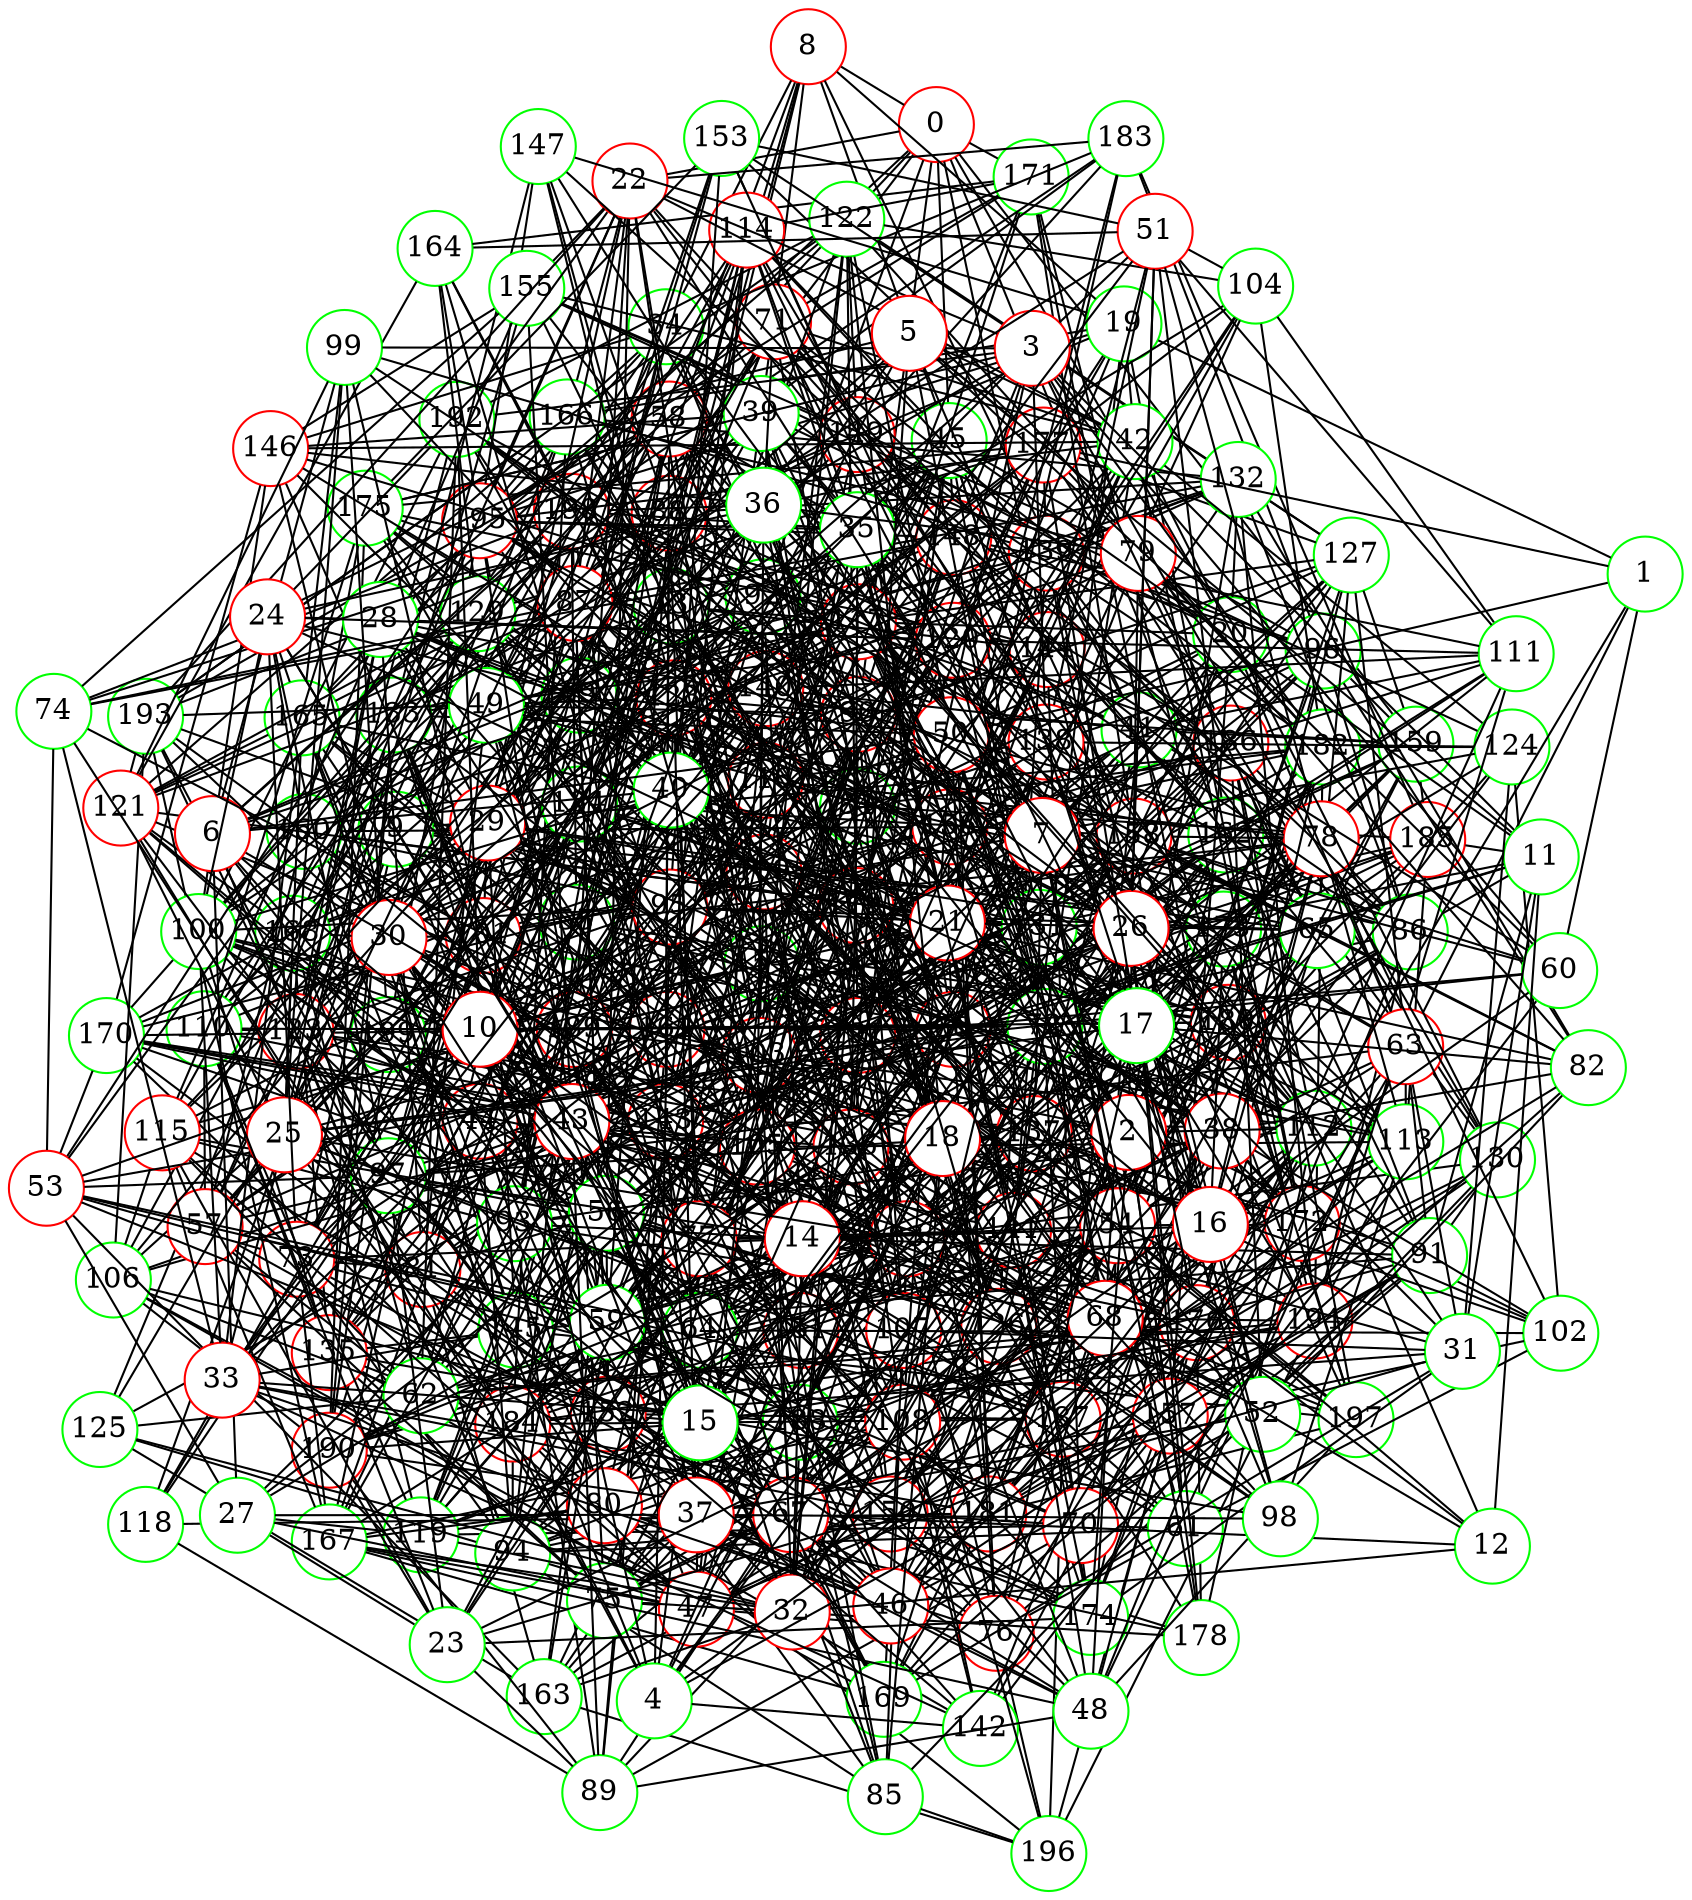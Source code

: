 graph {
graph ["layout"="fdp"]
node ["style"="filled","fillcolor"="white","fixedsize"="true","shape"="circle"]
"0" ["color"="red"]
"162" ["color"="green"]
"181" ["color"="red"]
"197" ["color"="green"]
"165" ["color"="green"]
"191" ["color"="red"]
"192" ["color"="green"]
"198" ["color"="red"]
"196" ["color"="green"]
"8" ["color"="red"]
"34" ["color"="green"]
"66" ["color"="red"]
"96" ["color"="green"]
"101" ["color"="red"]
"160" ["color"="green"]
"175" ["color"="green"]
"177" ["color"="red"]
"182" ["color"="green"]
"194" ["color"="red"]
"187" ["color"="red"]
"179" ["color"="red"]
"199" ["color"="green"]
"180" ["color"="red"]
"189" ["color"="red"]
"193" ["color"="green"]
"195" ["color"="red"]
"190" ["color"="red"]
"133" ["color"="green"]
"135" ["color"="red"]
"161" ["color"="red"]
"164" ["color"="green"]
"171" ["color"="green"]
"173" ["color"="green"]
"176" ["color"="red"]
"178" ["color"="green"]
"184" ["color"="red"]
"168" ["color"="green"]
"142" ["color"="green"]
"145" ["color"="green"]
"150" ["color"="red"]
"163" ["color"="green"]
"174" ["color"="green"]
"139" ["color"="red"]
"147" ["color"="green"]
"149" ["color"="red"]
"183" ["color"="green"]
"185" ["color"="red"]
"153" ["color"="green"]
"155" ["color"="green"]
"154" ["color"="green"]
"152" ["color"="red"]
"169" ["color"="green"]
"172" ["color"="red"]
"170" ["color"="green"]
"109" ["color"="red"]
"112" ["color"="green"]
"143" ["color"="red"]
"116" ["color"="red"]
"128" ["color"="red"]
"156" ["color"="red"]
"186" ["color"="red"]
"159" ["color"="green"]
"166" ["color"="green"]
"138" ["color"="red"]
"188" ["color"="green"]
"148" ["color"="red"]
"119" ["color"="green"]
"123" ["color"="red"]
"137" ["color"="red"]
"157" ["color"="red"]
"126" ["color"="red"]
"122" ["color"="green"]
"127" ["color"="green"]
"136" ["color"="red"]
"151" ["color"="red"]
"124" ["color"="green"]
"69" ["color"="green"]
"132" ["color"="green"]
"140" ["color"="red"]
"70" ["color"="red"]
"144" ["color"="red"]
"81" ["color"="red"]
"134" ["color"="green"]
"158" ["color"="red"]
"103" ["color"="red"]
"106" ["color"="green"]
"129" ["color"="green"]
"115" ["color"="red"]
"167" ["color"="green"]
"141" ["color"="red"]
"83" ["color"="red"]
"130" ["color"="green"]
"85" ["color"="green"]
"105" ["color"="red"]
"111" ["color"="green"]
"120" ["color"="red"]
"113" ["color"="green"]
"117" ["color"="red"]
"94" ["color"="green"]
"108" ["color"="red"]
"125" ["color"="green"]
"95" ["color"="red"]
"131" ["color"="green"]
"100" ["color"="green"]
"146" ["color"="red"]
"86" ["color"="green"]
"92" ["color"="green"]
"87" ["color"="red"]
"97" ["color"="green"]
"114" ["color"="red"]
"121" ["color"="red"]
"107" ["color"="red"]
"89" ["color"="green"]
"118" ["color"="green"]
"93" ["color"="green"]
"91" ["color"="green"]
"73" ["color"="red"]
"76" ["color"="red"]
"80" ["color"="red"]
"90" ["color"="red"]
"102" ["color"="green"]
"110" ["color"="green"]
"84" ["color"="green"]
"44" ["color"="red"]
"64" ["color"="green"]
"88" ["color"="red"]
"45" ["color"="green"]
"19" ["color"="green"]
"50" ["color"="red"]
"65" ["color"="green"]
"72" ["color"="green"]
"104" ["color"="green"]
"54" ["color"="red"]
"78" ["color"="red"]
"63" ["color"="red"]
"57" ["color"="red"]
"75" ["color"="green"]
"62" ["color"="green"]
"58" ["color"="red"]
"61" ["color"="green"]
"42" ["color"="green"]
"71" ["color"="red"]
"55" ["color"="green"]
"41" ["color"="green"]
"77" ["color"="red"]
"13" ["color"="green"]
"82" ["color"="green"]
"9" ["color"="green"]
"47" ["color"="red"]
"20" ["color"="green"]
"39" ["color"="green"]
"22" ["color"="red"]
"56" ["color"="green"]
"29" ["color"="red"]
"38" ["color"="red"]
"46" ["color"="red"]
"67" ["color"="red"]
"48" ["color"="green"]
"52" ["color"="green"]
"68" ["color"="red"]
"49" ["color"="green"]
"59" ["color"="green"]
"1" ["color"="green"]
"60" ["color"="green"]
"79" ["color"="red"]
"2" ["color"="red"]
"21" ["color"="red"]
"35" ["color"="green"]
"40" ["color"="green"]
"28" ["color"="green"]
"3" ["color"="red"]
"99" ["color"="green"]
"11" ["color"="green"]
"12" ["color"="green"]
"32" ["color"="red"]
"43" ["color"="red"]
"31" ["color"="green"]
"51" ["color"="red"]
"4" ["color"="green"]
"18" ["color"="red"]
"98" ["color"="green"]
"30" ["color"="red"]
"5" ["color"="red"]
"6" ["color"="red"]
"27" ["color"="green"]
"37" ["color"="red"]
"53" ["color"="red"]
"74" ["color"="green"]
"7" ["color"="red"]
"10" ["color"="red"]
"33" ["color"="red"]
"14" ["color"="red"]
"15" ["color"="green"]
"16" ["color"="red"]
"26" ["color"="red"]
"17" ["color"="green"]
"24" ["color"="red"]
"25" ["color"="red"]
"23" ["color"="green"]
"36" ["color"="green"]
"0" -- "162"
"0" -- "165"
"0" -- "198"
"0" -- "8"
"0" -- "9"
"0" -- "171"
"0" -- "144"
"0" -- "20"
"0" -- "148"
"0" -- "22"
"0" -- "90"
"0" -- "92"
"0" -- "159"
"162" -- "181"
"181" -- "197"
"165" -- "191"
"191" -- "192"
"191" -- "196"
"192" -- "198"
"8" -- "34"
"8" -- "19"
"8" -- "55"
"8" -- "71"
"8" -- "88"
"8" -- "41"
"8" -- "58"
"8" -- "13"
"8" -- "45"
"34" -- "66"
"34" -- "133"
"34" -- "165"
"34" -- "166"
"34" -- "44"
"34" -- "81"
"34" -- "146"
"34" -- "180"
"34" -- "183"
"34" -- "90"
"34" -- "186"
"66" -- "96"
"66" -- "162"
"66" -- "69"
"66" -- "101"
"66" -- "102"
"66" -- "76"
"66" -- "109"
"66" -- "110"
"66" -- "84"
"66" -- "149"
"66" -- "86"
"66" -- "188"
"96" -- "101"
"96" -- "139"
"96" -- "148"
"96" -- "180"
"96" -- "183"
"96" -- "156"
"96" -- "159"
"101" -- "160"
"101" -- "133"
"101" -- "135"
"101" -- "109"
"101" -- "151"
"101" -- "124"
"101" -- "190"
"160" -- "175"
"175" -- "177"
"175" -- "179"
"175" -- "190"
"177" -- "182"
"182" -- "194"
"182" -- "187"
"194" -- "196"
"187" -- "196"
"179" -- "199"
"179" -- "180"
"180" -- "197"
"180" -- "189"
"189" -- "193"
"189" -- "195"
"195" -- "198"
"195" -- "199"
"190" -- "199"
"133" -- "135"
"133" -- "139"
"133" -- "147"
"133" -- "152"
"133" -- "190"
"135" -- "161"
"135" -- "168"
"135" -- "142"
"135" -- "145"
"135" -- "184"
"161" -- "164"
"161" -- "165"
"161" -- "175"
"161" -- "176"
"164" -- "195"
"164" -- "198"
"164" -- "171"
"171" -- "195"
"171" -- "173"
"173" -- "194"
"176" -- "196"
"176" -- "178"
"176" -- "184"
"178" -- "184"
"184" -- "196"
"184" -- "187"
"184" -- "191"
"168" -- "198"
"142" -- "176"
"145" -- "165"
"145" -- "197"
"145" -- "150"
"150" -- "163"
"150" -- "199"
"150" -- "174"
"150" -- "180"
"150" -- "181"
"163" -- "196"
"174" -- "176"
"174" -- "179"
"174" -- "180"
"174" -- "187"
"139" -- "176"
"139" -- "177"
"139" -- "191"
"147" -- "195"
"147" -- "149"
"147" -- "154"
"149" -- "165"
"149" -- "168"
"149" -- "182"
"149" -- "183"
"149" -- "153"
"149" -- "155"
"149" -- "189"
"183" -- "198"
"183" -- "185"
"185" -- "189"
"153" -- "177"
"153" -- "175"
"154" -- "192"
"154" -- "197"
"154" -- "178"
"154" -- "180"
"152" -- "165"
"152" -- "198"
"152" -- "169"
"152" -- "170"
"152" -- "173"
"152" -- "174"
"152" -- "184"
"152" -- "187"
"152" -- "189"
"169" -- "172"
"169" -- "181"
"172" -- "173"
"170" -- "184"
"170" -- "189"
"109" -- "164"
"109" -- "170"
"109" -- "142"
"109" -- "112"
"109" -- "145"
"109" -- "150"
"109" -- "122"
"109" -- "123"
"109" -- "187"
"109" -- "156"
"112" -- "143"
"112" -- "178"
"112" -- "179"
"112" -- "116"
"112" -- "181"
"112" -- "154"
"112" -- "186"
"112" -- "156"
"112" -- "157"
"112" -- "189"
"143" -- "198"
"143" -- "150"
"143" -- "161"
"143" -- "170"
"143" -- "179"
"143" -- "182"
"143" -- "185"
"116" -- "128"
"116" -- "166"
"116" -- "168"
"116" -- "138"
"116" -- "170"
"116" -- "143"
"116" -- "148"
"116" -- "119"
"128" -- "193"
"128" -- "198"
"128" -- "172"
"128" -- "175"
"128" -- "145"
"128" -- "147"
"128" -- "154"
"128" -- "156"
"128" -- "159"
"128" -- "191"
"156" -- "160"
"156" -- "174"
"156" -- "182"
"156" -- "183"
"156" -- "186"
"156" -- "189"
"186" -- "197"
"186" -- "198"
"186" -- "199"
"159" -- "182"
"159" -- "185"
"166" -- "193"
"166" -- "195"
"166" -- "179"
"166" -- "184"
"138" -- "192"
"138" -- "175"
"138" -- "188"
"188" -- "194"
"188" -- "189"
"148" -- "162"
"148" -- "195"
"148" -- "154"
"119" -- "143"
"119" -- "123"
"119" -- "126"
"123" -- "192"
"123" -- "193"
"123" -- "137"
"123" -- "172"
"123" -- "145"
"137" -- "163"
"137" -- "172"
"137" -- "152"
"137" -- "157"
"137" -- "159"
"157" -- "168"
"157" -- "174"
"126" -- "163"
"126" -- "139"
"126" -- "179"
"126" -- "154"
"126" -- "187"
"122" -- "128"
"122" -- "192"
"122" -- "193"
"122" -- "149"
"122" -- "182"
"122" -- "127"
"122" -- "191"
"127" -- "136"
"127" -- "177"
"127" -- "180"
"127" -- "153"
"127" -- "187"
"127" -- "159"
"127" -- "191"
"136" -- "165"
"136" -- "197"
"136" -- "142"
"136" -- "150"
"136" -- "151"
"136" -- "184"
"151" -- "160"
"151" -- "162"
"151" -- "181"
"151" -- "154"
"151" -- "187"
"151" -- "159"
"124" -- "182"
"124" -- "138"
"124" -- "155"
"124" -- "126"
"69" -- "132"
"69" -- "70"
"69" -- "199"
"69" -- "73"
"69" -- "175"
"69" -- "114"
"69" -- "116"
"69" -- "117"
"69" -- "150"
"69" -- "191"
"132" -- "194"
"132" -- "166"
"132" -- "139"
"132" -- "140"
"132" -- "191"
"140" -- "195"
"140" -- "143"
"140" -- "184"
"140" -- "191"
"70" -- "172"
"70" -- "144"
"70" -- "81"
"70" -- "83"
"70" -- "150"
"70" -- "182"
"70" -- "119"
"70" -- "89"
"70" -- "91"
"70" -- "157"
"144" -- "163"
"144" -- "198"
"144" -- "168"
"144" -- "175"
"144" -- "156"
"81" -- "128"
"81" -- "163"
"81" -- "134"
"81" -- "103"
"81" -- "123"
"134" -- "161"
"134" -- "143"
"134" -- "177"
"134" -- "180"
"134" -- "158"
"134" -- "191"
"158" -- "194"
"158" -- "163"
"158" -- "171"
"158" -- "176"
"103" -- "106"
"103" -- "109"
"103" -- "141"
"103" -- "175"
"103" -- "145"
"103" -- "177"
"103" -- "184"
"103" -- "185"
"103" -- "122"
"103" -- "157"
"103" -- "159"
"106" -- "129"
"106" -- "193"
"106" -- "115"
"106" -- "169"
"106" -- "140"
"106" -- "190"
"106" -- "143"
"129" -- "164"
"129" -- "137"
"129" -- "170"
"129" -- "140"
"129" -- "177"
"129" -- "183"
"115" -- "133"
"115" -- "167"
"115" -- "154"
"115" -- "155"
"167" -- "193"
"167" -- "169"
"167" -- "189"
"141" -- "170"
"141" -- "150"
"83" -- "130"
"83" -- "197"
"83" -- "134"
"83" -- "137"
"83" -- "145"
"83" -- "85"
"83" -- "86"
"83" -- "87"
"83" -- "154"
"83" -- "94"
"83" -- "159"
"83" -- "100"
"83" -- "101"
"83" -- "107"
"83" -- "184"
"83" -- "127"
"83" -- "191"
"130" -- "177"
"130" -- "181"
"130" -- "139"
"130" -- "187"
"85" -- "130"
"85" -- "196"
"85" -- "152"
"85" -- "105"
"85" -- "94"
"85" -- "95"
"105" -- "128"
"105" -- "129"
"105" -- "133"
"105" -- "138"
"105" -- "148"
"105" -- "149"
"105" -- "170"
"105" -- "111"
"105" -- "176"
"105" -- "113"
"105" -- "119"
"105" -- "126"
"111" -- "162"
"111" -- "194"
"111" -- "148"
"111" -- "120"
"111" -- "186"
"111" -- "140"
"111" -- "157"
"120" -- "133"
"120" -- "135"
"120" -- "179"
"120" -- "181"
"120" -- "151"
"120" -- "153"
"120" -- "157"
"113" -- "194"
"113" -- "117"
"113" -- "185"
"113" -- "191"
"117" -- "132"
"117" -- "138"
"117" -- "170"
"117" -- "171"
"117" -- "176"
"117" -- "189"
"117" -- "127"
"94" -- "128"
"94" -- "108"
"94" -- "181"
"94" -- "152"
"94" -- "184"
"94" -- "123"
"94" -- "125"
"94" -- "157"
"94" -- "191"
"108" -- "167"
"108" -- "174"
"108" -- "113"
"125" -- "163"
"125" -- "195"
"125" -- "143"
"95" -- "160"
"95" -- "193"
"95" -- "131"
"95" -- "100"
"95" -- "135"
"95" -- "105"
"95" -- "108"
"95" -- "109"
"95" -- "143"
"95" -- "116"
"95" -- "119"
"95" -- "153"
"95" -- "156"
"131" -- "160"
"131" -- "134"
"131" -- "172"
"131" -- "141"
"131" -- "186"
"131" -- "187"
"131" -- "188"
"131" -- "189"
"100" -- "192"
"100" -- "103"
"100" -- "135"
"100" -- "105"
"100" -- "146"
"100" -- "151"
"100" -- "189"
"146" -- "170"
"146" -- "155"
"146" -- "191"
"86" -- "96"
"86" -- "194"
"86" -- "132"
"86" -- "137"
"86" -- "108"
"86" -- "144"
"86" -- "116"
"86" -- "151"
"86" -- "186"
"86" -- "92"
"86" -- "158"
"92" -- "160"
"92" -- "103"
"92" -- "135"
"92" -- "199"
"92" -- "173"
"92" -- "146"
"92" -- "123"
"92" -- "189"
"92" -- "126"
"92" -- "95"
"87" -- "97"
"87" -- "132"
"87" -- "101"
"87" -- "140"
"87" -- "113"
"87" -- "114"
"87" -- "152"
"87" -- "121"
"87" -- "153"
"97" -- "193"
"97" -- "198"
"97" -- "168"
"97" -- "137"
"114" -- "161"
"114" -- "138"
"114" -- "139"
"114" -- "171"
"114" -- "156"
"121" -- "129"
"121" -- "161"
"121" -- "193"
"121" -- "131"
"121" -- "164"
"121" -- "165"
"121" -- "166"
"121" -- "168"
"121" -- "145"
"107" -- "129"
"107" -- "196"
"107" -- "134"
"107" -- "169"
"107" -- "143"
"107" -- "115"
"107" -- "179"
"107" -- "116"
"107" -- "181"
"107" -- "186"
"89" -- "161"
"89" -- "118"
"89" -- "107"
"89" -- "93"
"89" -- "190"
"89" -- "143"
"118" -- "181"
"118" -- "134"
"93" -- "112"
"93" -- "114"
"93" -- "190"
"91" -- "161"
"91" -- "130"
"91" -- "162"
"91" -- "194"
"91" -- "145"
"91" -- "148"
"91" -- "181"
"91" -- "186"
"91" -- "188"
"91" -- "157"
"91" -- "127"
"73" -- "134"
"73" -- "103"
"73" -- "167"
"73" -- "76"
"73" -- "108"
"73" -- "81"
"73" -- "118"
"73" -- "90"
"73" -- "156"
"73" -- "94"
"76" -- "105"
"76" -- "80"
"76" -- "112"
"76" -- "91"
"80" -- "97"
"80" -- "165"
"80" -- "167"
"80" -- "168"
"80" -- "177"
"80" -- "178"
"80" -- "179"
"80" -- "149"
"80" -- "119"
"80" -- "188"
"90" -- "128"
"90" -- "136"
"90" -- "105"
"90" -- "107"
"90" -- "171"
"90" -- "176"
"90" -- "113"
"90" -- "180"
"90" -- "181"
"90" -- "152"
"90" -- "155"
"90" -- "189"
"90" -- "127"
"102" -- "161"
"102" -- "124"
"102" -- "172"
"102" -- "157"
"110" -- "161"
"110" -- "135"
"110" -- "168"
"110" -- "143"
"110" -- "175"
"110" -- "114"
"110" -- "119"
"110" -- "123"
"84" -- "131"
"84" -- "103"
"84" -- "172"
"84" -- "146"
"84" -- "182"
"84" -- "87"
"84" -- "185"
"44" -- "64"
"44" -- "131"
"44" -- "100"
"44" -- "167"
"44" -- "136"
"44" -- "105"
"44" -- "139"
"44" -- "140"
"44" -- "45"
"44" -- "109"
"44" -- "80"
"44" -- "83"
"44" -- "150"
"44" -- "152"
"44" -- "121"
"44" -- "188"
"44" -- "94"
"44" -- "158"
"64" -- "66"
"64" -- "69"
"64" -- "102"
"64" -- "140"
"64" -- "85"
"64" -- "88"
"64" -- "185"
"64" -- "90"
"64" -- "190"
"88" -- "193"
"88" -- "132"
"88" -- "110"
"88" -- "143"
"88" -- "147"
"88" -- "116"
"88" -- "120"
"88" -- "188"
"88" -- "158"
"45" -- "96"
"45" -- "131"
"45" -- "100"
"45" -- "136"
"45" -- "138"
"45" -- "140"
"45" -- "109"
"45" -- "114"
"45" -- "116"
"45" -- "158"
"45" -- "95"
"19" -- "50"
"19" -- "147"
"19" -- "195"
"19" -- "166"
"19" -- "88"
"19" -- "42"
"19" -- "172"
"19" -- "109"
"19" -- "141"
"19" -- "143"
"50" -- "65"
"50" -- "69"
"50" -- "133"
"50" -- "72"
"50" -- "104"
"50" -- "105"
"50" -- "76"
"50" -- "108"
"50" -- "110"
"50" -- "112"
"50" -- "54"
"50" -- "57"
"50" -- "58"
"50" -- "122"
"50" -- "61"
"50" -- "95"
"50" -- "127"
"65" -- "165"
"65" -- "108"
"65" -- "176"
"65" -- "150"
"65" -- "151"
"65" -- "186"
"65" -- "158"
"65" -- "95"
"65" -- "127"
"72" -- "111"
"72" -- "80"
"72" -- "116"
"72" -- "88"
"72" -- "120"
"72" -- "185"
"72" -- "124"
"72" -- "94"
"72" -- "126"
"104" -- "179"
"104" -- "134"
"104" -- "182"
"104" -- "122"
"104" -- "138"
"104" -- "156"
"104" -- "111"
"54" -- "197"
"54" -- "198"
"54" -- "73"
"54" -- "78"
"54" -- "150"
"54" -- "154"
"54" -- "95"
"54" -- "96"
"54" -- "161"
"54" -- "162"
"54" -- "169"
"54" -- "108"
"54" -- "109"
"54" -- "117"
"54" -- "181"
"54" -- "182"
"54" -- "184"
"54" -- "188"
"54" -- "126"
"54" -- "190"
"54" -- "63"
"78" -- "97"
"78" -- "162"
"78" -- "102"
"78" -- "140"
"78" -- "176"
"78" -- "113"
"78" -- "179"
"78" -- "116"
"78" -- "149"
"78" -- "93"
"78" -- "158"
"63" -- "97"
"63" -- "195"
"63" -- "172"
"63" -- "141"
"63" -- "78"
"63" -- "113"
"63" -- "181"
"57" -- "160"
"57" -- "129"
"57" -- "161"
"57" -- "134"
"57" -- "199"
"57" -- "72"
"57" -- "75"
"57" -- "110"
"57" -- "187"
"57" -- "62"
"57" -- "95"
"75" -- "130"
"75" -- "135"
"75" -- "137"
"75" -- "76"
"75" -- "108"
"75" -- "178"
"75" -- "84"
"75" -- "121"
"75" -- "188"
"75" -- "189"
"62" -- "192"
"62" -- "194"
"62" -- "134"
"62" -- "168"
"62" -- "106"
"62" -- "109"
"62" -- "141"
"62" -- "143"
"62" -- "176"
"62" -- "115"
"62" -- "125"
"58" -- "160"
"58" -- "193"
"58" -- "100"
"58" -- "134"
"58" -- "143"
"58" -- "179"
"58" -- "86"
"58" -- "154"
"58" -- "186"
"58" -- "92"
"58" -- "93"
"58" -- "189"
"61" -- "70"
"61" -- "102"
"61" -- "105"
"61" -- "76"
"61" -- "109"
"61" -- "151"
"61" -- "157"
"61" -- "94"
"61" -- "63"
"42" -- "130"
"42" -- "195"
"42" -- "71"
"42" -- "139"
"42" -- "172"
"42" -- "141"
"42" -- "50"
"42" -- "146"
"42" -- "155"
"42" -- "124"
"42" -- "156"
"42" -- "95"
"71" -- "162"
"71" -- "195"
"71" -- "134"
"71" -- "199"
"71" -- "171"
"71" -- "143"
"71" -- "84"
"71" -- "148"
"71" -- "86"
"71" -- "182"
"55" -- "198"
"55" -- "135"
"55" -- "139"
"55" -- "78"
"55" -- "113"
"55" -- "114"
"55" -- "115"
"55" -- "180"
"55" -- "94"
"55" -- "126"
"55" -- "95"
"55" -- "191"
"41" -- "197"
"41" -- "198"
"41" -- "137"
"41" -- "139"
"41" -- "140"
"41" -- "77"
"41" -- "78"
"41" -- "111"
"41" -- "143"
"41" -- "81"
"41" -- "187"
"41" -- "92"
"41" -- "63"
"41" -- "159"
"77" -- "96"
"77" -- "128"
"77" -- "97"
"77" -- "193"
"77" -- "162"
"77" -- "138"
"77" -- "170"
"77" -- "141"
"77" -- "173"
"77" -- "143"
"77" -- "148"
"77" -- "85"
"77" -- "181"
"77" -- "90"
"77" -- "187"
"77" -- "126"
"13" -- "66"
"13" -- "134"
"13" -- "103"
"13" -- "137"
"13" -- "106"
"13" -- "107"
"13" -- "144"
"13" -- "82"
"13" -- "148"
"13" -- "117"
"13" -- "87"
"13" -- "121"
"13" -- "93"
"13" -- "63"
"82" -- "96"
"82" -- "179"
"82" -- "132"
"82" -- "169"
"82" -- "158"
"9" -- "65"
"9" -- "166"
"9" -- "198"
"9" -- "136"
"9" -- "73"
"9" -- "105"
"9" -- "139"
"9" -- "47"
"9" -- "179"
"9" -- "118"
"9" -- "182"
"9" -- "57"
"9" -- "189"
"47" -- "64"
"47" -- "194"
"47" -- "167"
"47" -- "136"
"47" -- "106"
"47" -- "82"
"47" -- "115"
"47" -- "184"
"47" -- "90"
"47" -- "154"
"47" -- "188"
"47" -- "157"
"47" -- "94"
"20" -- "132"
"20" -- "39"
"20" -- "137"
"20" -- "107"
"20" -- "117"
"20" -- "149"
"20" -- "157"
"20" -- "189"
"20" -- "63"
"20" -- "95"
"20" -- "191"
"39" -- "160"
"39" -- "66"
"39" -- "73"
"39" -- "137"
"39" -- "108"
"39" -- "175"
"39" -- "146"
"39" -- "83"
"39" -- "120"
"39" -- "123"
"39" -- "158"
"22" -- "192"
"22" -- "193"
"22" -- "162"
"22" -- "195"
"22" -- "166"
"22" -- "103"
"22" -- "168"
"22" -- "42"
"22" -- "173"
"22" -- "87"
"22" -- "183"
"22" -- "56"
"22" -- "58"
"22" -- "155"
"22" -- "29"
"22" -- "189"
"56" -- "96"
"56" -- "160"
"56" -- "66"
"56" -- "163"
"56" -- "197"
"56" -- "169"
"56" -- "76"
"56" -- "81"
"56" -- "146"
"56" -- "115"
"56" -- "152"
"56" -- "184"
"56" -- "121"
"56" -- "126"
"56" -- "158"
"29" -- "161"
"29" -- "101"
"29" -- "38"
"29" -- "71"
"29" -- "167"
"29" -- "173"
"29" -- "145"
"29" -- "115"
"29" -- "88"
"29" -- "153"
"29" -- "191"
"38" -- "102"
"38" -- "72"
"38" -- "171"
"38" -- "172"
"38" -- "46"
"38" -- "142"
"38" -- "49"
"38" -- "82"
"38" -- "179"
"38" -- "88"
"38" -- "152"
"38" -- "89"
"38" -- "59"
"38" -- "187"
"38" -- "124"
"38" -- "95"
"38" -- "159"
"46" -- "194"
"46" -- "67"
"46" -- "199"
"46" -- "137"
"46" -- "173"
"46" -- "48"
"46" -- "80"
"46" -- "112"
"46" -- "81"
"46" -- "113"
"46" -- "52"
"46" -- "181"
"46" -- "55"
"46" -- "151"
"46" -- "57"
"46" -- "189"
"67" -- "100"
"67" -- "103"
"67" -- "137"
"67" -- "169"
"67" -- "138"
"67" -- "75"
"67" -- "173"
"67" -- "110"
"67" -- "142"
"67" -- "112"
"67" -- "115"
"67" -- "190"
"48" -- "197"
"48" -- "167"
"48" -- "141"
"48" -- "83"
"48" -- "54"
"48" -- "86"
"48" -- "152"
"48" -- "89"
"48" -- "188"
"48" -- "157"
"48" -- "189"
"48" -- "63"
"52" -- "82"
"52" -- "83"
"52" -- "68"
"52" -- "116"
"52" -- "199"
"52" -- "186"
"52" -- "139"
"52" -- "191"
"68" -- "128"
"68" -- "161"
"68" -- "194"
"68" -- "131"
"68" -- "76"
"68" -- "113"
"68" -- "179"
"68" -- "148"
"68" -- "87"
"68" -- "123"
"68" -- "93"
"68" -- "94"
"68" -- "158"
"68" -- "159"
"49" -- "64"
"49" -- "162"
"49" -- "100"
"49" -- "103"
"49" -- "81"
"49" -- "114"
"49" -- "117"
"49" -- "58"
"49" -- "90"
"49" -- "154"
"49" -- "156"
"59" -- "162"
"59" -- "163"
"59" -- "101"
"59" -- "70"
"59" -- "77"
"59" -- "83"
"59" -- "148"
"59" -- "180"
"59" -- "117"
"59" -- "119"
"59" -- "88"
"59" -- "152"
"59" -- "156"
"59" -- "188"
"59" -- "191"
"1" -- "112"
"1" -- "177"
"1" -- "50"
"1" -- "19"
"1" -- "60"
"1" -- "63"
"60" -- "144"
"60" -- "67"
"60" -- "103"
"60" -- "142"
"60" -- "158"
"60" -- "79"
"60" -- "191"
"79" -- "160"
"79" -- "161"
"79" -- "82"
"79" -- "166"
"79" -- "186"
"79" -- "155"
"79" -- "188"
"2" -- "129"
"2" -- "132"
"2" -- "39"
"2" -- "103"
"2" -- "107"
"2" -- "174"
"2" -- "79"
"2" -- "112"
"2" -- "178"
"2" -- "21"
"2" -- "117"
"2" -- "181"
"2" -- "185"
"2" -- "58"
"2" -- "156"
"2" -- "61"
"2" -- "93"
"2" -- "126"
"2" -- "190"
"21" -- "65"
"21" -- "161"
"21" -- "66"
"21" -- "35"
"21" -- "70"
"21" -- "134"
"21" -- "40"
"21" -- "136"
"21" -- "140"
"21" -- "109"
"21" -- "174"
"21" -- "112"
"21" -- "144"
"21" -- "113"
"21" -- "145"
"21" -- "183"
"21" -- "28"
"21" -- "156"
"35" -- "195"
"35" -- "198"
"35" -- "40"
"35" -- "104"
"35" -- "137"
"35" -- "109"
"35" -- "141"
"35" -- "110"
"35" -- "112"
"35" -- "114"
"35" -- "179"
"35" -- "57"
"35" -- "93"
"40" -- "128"
"40" -- "194"
"40" -- "195"
"40" -- "100"
"40" -- "137"
"40" -- "140"
"40" -- "177"
"40" -- "114"
"40" -- "54"
"40" -- "120"
"40" -- "187"
"40" -- "62"
"28" -- "108"
"28" -- "81"
"28" -- "84"
"28" -- "116"
"28" -- "120"
"28" -- "90"
"28" -- "122"
"28" -- "123"
"28" -- "156"
"28" -- "29"
"28" -- "126"
"3" -- "192"
"3" -- "65"
"3" -- "130"
"3" -- "99"
"3" -- "133"
"3" -- "134"
"3" -- "136"
"3" -- "138"
"3" -- "11"
"3" -- "175"
"3" -- "51"
"3" -- "179"
"3" -- "148"
"3" -- "22"
"3" -- "182"
"3" -- "60"
"3" -- "29"
"99" -- "128"
"99" -- "101"
"99" -- "165"
"99" -- "199"
"99" -- "121"
"99" -- "139"
"99" -- "173"
"11" -- "161"
"11" -- "66"
"11" -- "86"
"11" -- "185"
"11" -- "91"
"11" -- "12"
"11" -- "45"
"11" -- "31"
"11" -- "143"
"12" -- "32"
"12" -- "176"
"12" -- "67"
"12" -- "68"
"12" -- "54"
"12" -- "173"
"32" -- "162"
"32" -- "163"
"32" -- "167"
"32" -- "72"
"32" -- "43"
"32" -- "75"
"32" -- "109"
"32" -- "141"
"32" -- "83"
"32" -- "179"
"32" -- "84"
"32" -- "55"
"32" -- "119"
"32" -- "56"
"32" -- "188"
"32" -- "125"
"43" -- "195"
"43" -- "133"
"43" -- "165"
"43" -- "167"
"43" -- "169"
"43" -- "138"
"43" -- "170"
"43" -- "176"
"43" -- "116"
"43" -- "117"
"43" -- "119"
"43" -- "120"
"43" -- "89"
"43" -- "155"
"43" -- "187"
"43" -- "159"
"31" -- "131"
"31" -- "149"
"31" -- "150"
"31" -- "152"
"31" -- "169"
"31" -- "107"
"31" -- "124"
"31" -- "141"
"31" -- "174"
"31" -- "63"
"51" -- "162"
"51" -- "164"
"51" -- "133"
"51" -- "104"
"51" -- "138"
"51" -- "78"
"51" -- "111"
"51" -- "144"
"51" -- "117"
"51" -- "153"
"51" -- "158"
"4" -- "64"
"4" -- "160"
"4" -- "161"
"4" -- "66"
"4" -- "67"
"4" -- "101"
"4" -- "172"
"4" -- "141"
"4" -- "142"
"4" -- "81"
"4" -- "18"
"4" -- "184"
"4" -- "157"
"18" -- "64"
"18" -- "98"
"18" -- "194"
"18" -- "133"
"18" -- "140"
"18" -- "84"
"18" -- "85"
"18" -- "150"
"18" -- "182"
"18" -- "122"
"18" -- "155"
"18" -- "187"
"18" -- "92"
"18" -- "188"
"18" -- "30"
"98" -- "144"
"98" -- "176"
"98" -- "113"
"98" -- "135"
"98" -- "136"
"98" -- "105"
"98" -- "138"
"98" -- "126"
"30" -- "68"
"30" -- "101"
"30" -- "166"
"30" -- "71"
"30" -- "168"
"30" -- "105"
"30" -- "45"
"30" -- "79"
"30" -- "143"
"30" -- "145"
"30" -- "146"
"30" -- "148"
"30" -- "56"
"30" -- "184"
"30" -- "188"
"30" -- "125"
"5" -- "144"
"5" -- "49"
"5" -- "177"
"5" -- "115"
"5" -- "20"
"5" -- "101"
"5" -- "166"
"5" -- "40"
"5" -- "72"
"5" -- "136"
"5" -- "42"
"5" -- "11"
"6" -- "99"
"6" -- "198"
"6" -- "71"
"6" -- "199"
"6" -- "40"
"6" -- "105"
"6" -- "50"
"6" -- "148"
"6" -- "117"
"6" -- "151"
"6" -- "27"
"6" -- "92"
"6" -- "93"
"6" -- "94"
"27" -- "179"
"27" -- "37"
"27" -- "53"
"27" -- "119"
"27" -- "136"
"27" -- "47"
"27" -- "191"
"37" -- "128"
"37" -- "98"
"37" -- "162"
"37" -- "133"
"37" -- "138"
"37" -- "44"
"37" -- "46"
"37" -- "143"
"37" -- "48"
"37" -- "49"
"37" -- "52"
"37" -- "189"
"53" -- "64"
"53" -- "97"
"53" -- "66"
"53" -- "163"
"53" -- "195"
"53" -- "133"
"53" -- "73"
"53" -- "74"
"53" -- "170"
"53" -- "179"
"53" -- "152"
"53" -- "59"
"74" -- "161"
"74" -- "148"
"74" -- "198"
"74" -- "87"
"74" -- "88"
"74" -- "184"
"74" -- "155"
"7" -- "192"
"7" -- "34"
"7" -- "71"
"7" -- "137"
"7" -- "75"
"7" -- "44"
"7" -- "108"
"7" -- "145"
"7" -- "178"
"7" -- "22"
"7" -- "54"
"7" -- "60"
"7" -- "157"
"7" -- "127"
"10" -- "64"
"10" -- "128"
"10" -- "192"
"10" -- "33"
"10" -- "100"
"10" -- "134"
"10" -- "71"
"10" -- "72"
"10" -- "13"
"10" -- "143"
"10" -- "180"
"10" -- "21"
"10" -- "117"
"10" -- "181"
"10" -- "118"
"10" -- "153"
"10" -- "154"
"10" -- "59"
"10" -- "61"
"33" -- "161"
"33" -- "100"
"33" -- "133"
"33" -- "165"
"33" -- "74"
"33" -- "44"
"33" -- "140"
"33" -- "46"
"33" -- "142"
"33" -- "145"
"33" -- "181"
"33" -- "150"
"33" -- "188"
"14" -- "32"
"14" -- "160"
"14" -- "97"
"14" -- "68"
"14" -- "166"
"14" -- "167"
"14" -- "136"
"14" -- "41"
"14" -- "172"
"14" -- "45"
"14" -- "77"
"14" -- "141"
"14" -- "80"
"14" -- "176"
"14" -- "83"
"14" -- "20"
"14" -- "184"
"14" -- "91"
"14" -- "92"
"14" -- "93"
"14" -- "189"
"14" -- "190"
"15" -- "194"
"15" -- "101"
"15" -- "105"
"15" -- "42"
"15" -- "106"
"15" -- "76"
"15" -- "145"
"15" -- "119"
"15" -- "152"
"15" -- "186"
"15" -- "29"
"15" -- "30"
"15" -- "158"
"15" -- "190"
"16" -- "32"
"16" -- "35"
"16" -- "166"
"16" -- "137"
"16" -- "138"
"16" -- "173"
"16" -- "78"
"16" -- "112"
"16" -- "113"
"16" -- "52"
"16" -- "117"
"16" -- "181"
"16" -- "54"
"16" -- "182"
"16" -- "26"
"16" -- "29"
"16" -- "62"
"16" -- "31"
"26" -- "128"
"26" -- "192"
"26" -- "129"
"26" -- "66"
"26" -- "195"
"26" -- "197"
"26" -- "169"
"26" -- "178"
"26" -- "51"
"26" -- "148"
"26" -- "150"
"26" -- "29"
"26" -- "61"
"17" -- "162"
"17" -- "194"
"17" -- "76"
"17" -- "45"
"17" -- "78"
"17" -- "47"
"17" -- "176"
"17" -- "177"
"17" -- "82"
"17" -- "114"
"17" -- "24"
"17" -- "25"
"17" -- "58"
"17" -- "126"
"24" -- "64"
"24" -- "160"
"24" -- "192"
"24" -- "97"
"24" -- "100"
"24" -- "69"
"24" -- "165"
"24" -- "73"
"24" -- "43"
"24" -- "177"
"24" -- "120"
"24" -- "58"
"24" -- "28"
"25" -- "161"
"25" -- "34"
"25" -- "99"
"25" -- "165"
"25" -- "72"
"25" -- "168"
"25" -- "142"
"25" -- "174"
"25" -- "83"
"25" -- "151"
"25" -- "184"
"25" -- "121"
"25" -- "155"
"25" -- "187"
"25" -- "28"
"23" -- "97"
"23" -- "115"
"23" -- "150"
"23" -- "103"
"23" -- "89"
"23" -- "27"
"23" -- "108"
"23" -- "156"
"23" -- "110"
"23" -- "174"
"23" -- "190"
"23" -- "191"
"36" -- "69"
"36" -- "198"
"36" -- "71"
"36" -- "73"
"36" -- "105"
"36" -- "141"
"36" -- "79"
"36" -- "112"
"36" -- "146"
"36" -- "147"
"36" -- "180"
"36" -- "123"
"36" -- "189"
"36" -- "126"
"36" -- "158"
"36" -- "191"
}